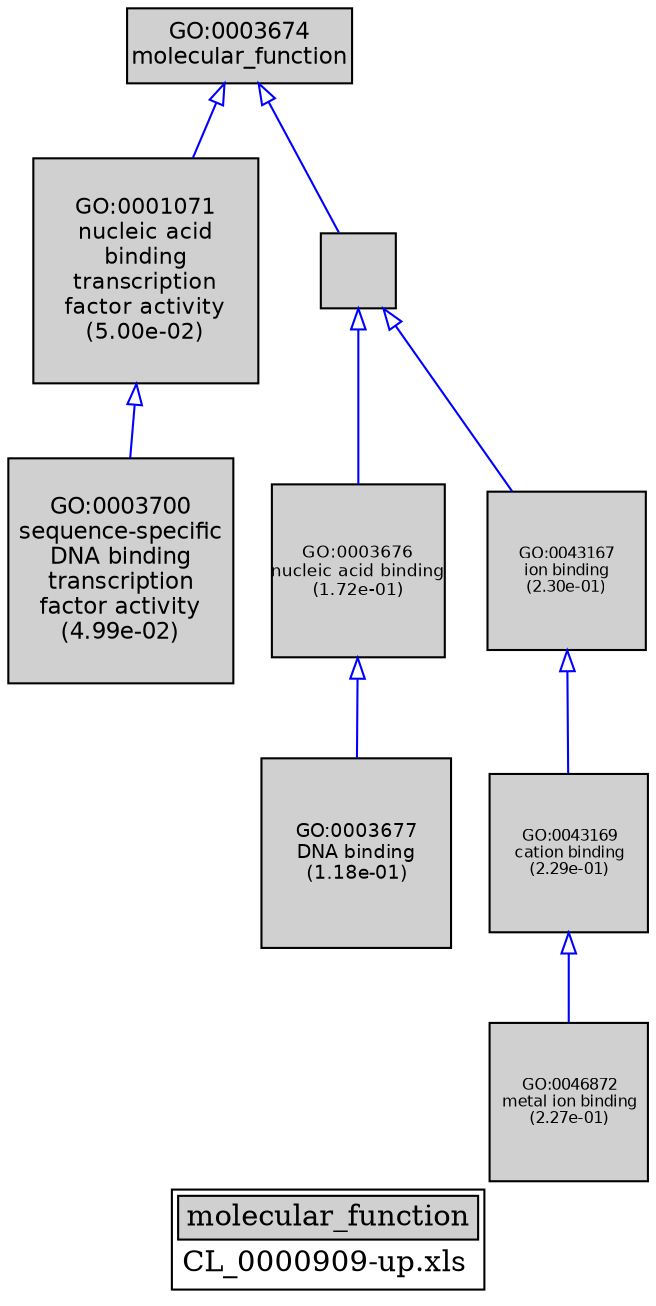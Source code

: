 digraph "molecular_function" {
graph [ bgcolor = "#FFFFFF", label = <<TABLE COLOR="black" BGCOLOR="white"><TR><TD COLSPAN="2" BGCOLOR="#D0D0D0"><FONT COLOR="black">molecular_function</FONT></TD></TR><TR><TD BORDER="0">CL_0000909-up.xls</TD></TR></TABLE>> ];
node [ fontname = "Helvetica" ];

subgraph "nodes" {

node [ style = "filled", fixedsize = "true", width = 1, shape = "box", fontsize = 9, fillcolor = "#D0D0D0", fontcolor = "black", color = "black" ];

"GO:0043169" [ URL = "#GO:0043169", label = <<TABLE BORDER="0"><TR><TD>GO:0043169<BR/>cation binding<BR/>(2.29e-01)</TD></TR></TABLE>>, width = 1.05381629154, shape = "box", fontsize = 7.58747729912, height = 1.05381629154 ];
"GO:0046872" [ URL = "#GO:0046872", label = <<TABLE BORDER="0"><TR><TD>GO:0046872<BR/>metal ion binding<BR/>(2.27e-01)</TD></TR></TABLE>>, width = 1.05782518597, shape = "box", fontsize = 7.61634133899, height = 1.05782518597 ];
"GO:0001071" [ URL = "#GO:0001071", label = <<TABLE BORDER="0"><TR><TD>GO:0001071<BR/>nucleic acid<BR/>binding<BR/>transcription<BR/>factor activity<BR/>(5.00e-02)</TD></TR></TABLE>>, width = 1.4993221409, shape = "box", fontsize = 10.7951194145, height = 1.4993221409 ];
"GO:0005488" [ URL = "#GO:0005488", label = "", width = 0.497679925512, shape = "box", height = 0.497679925512 ];
"GO:0003674" [ URL = "#GO:0003674", label = <<TABLE BORDER="0"><TR><TD>GO:0003674<BR/>molecular_function</TD></TR></TABLE>>, width = 1.5, shape = "box", fontsize = 10.8 ];
"GO:0003700" [ URL = "#GO:0003700", label = <<TABLE BORDER="0"><TR><TD>GO:0003700<BR/>sequence-specific<BR/>DNA binding<BR/>transcription<BR/>factor activity<BR/>(4.99e-02)</TD></TR></TABLE>>, width = 1.5, shape = "box", fontsize = 10.8, height = 1.5 ];
"GO:0003676" [ URL = "#GO:0003676", label = <<TABLE BORDER="0"><TR><TD>GO:0003676<BR/>nucleic acid binding<BR/>(1.72e-01)</TD></TR></TABLE>>, width = 1.15087662391, shape = "box", fontsize = 8.28631169215, height = 1.15087662391 ];
"GO:0003677" [ URL = "#GO:0003677", label = <<TABLE BORDER="0"><TR><TD>GO:0003677<BR/>DNA binding<BR/>(1.18e-01)</TD></TR></TABLE>>, width = 1.26879168367, shape = "box", fontsize = 9.13530012241, height = 1.26879168367 ];
"GO:0043167" [ URL = "#GO:0043167", label = <<TABLE BORDER="0"><TR><TD>GO:0043167<BR/>ion binding<BR/>(2.30e-01)</TD></TR></TABLE>>, width = 1.05255656036, shape = "box", fontsize = 7.57840723458, height = 1.05255656036 ];
}
subgraph "edges" {


edge [ dir = "back", weight = 1 ];
subgraph "regulates" {


edge [ color = "cyan", arrowtail = "none" ];
subgraph "positive" {


edge [ color = "green", arrowtail = "vee" ];
}
subgraph "negative" {


edge [ color = "red", arrowtail = "tee" ];
}
}
subgraph "part_of" {


edge [ color = "purple", arrowtail = "diamond", weight = 2.5 ];
}
subgraph "is_a" {


edge [ color = "blue", arrowtail = "empty", weight = 5.0 ];
"GO:0003674" -> "GO:0001071";
"GO:0005488" -> "GO:0043167";
"GO:0043169" -> "GO:0046872";
"GO:0003674" -> "GO:0005488";
"GO:0001071" -> "GO:0003700";
"GO:0005488" -> "GO:0003676";
"GO:0043167" -> "GO:0043169";
"GO:0003676" -> "GO:0003677";
}
}
}
